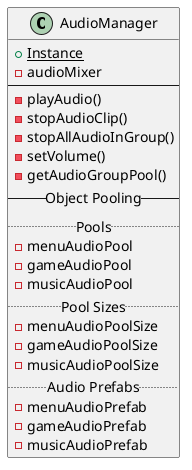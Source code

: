 @startuml AudioManager
class AudioManager {
    {static} +Instance
    -audioMixer
    ---
    -playAudio()
    -stopAudioClip()
    -stopAllAudioInGroup()
    -setVolume()
    -getAudioGroupPool()
    --Object Pooling--
    ..Pools..
    -menuAudioPool
    -gameAudioPool
    -musicAudioPool
    ..Pool Sizes..
    -menuAudioPoolSize
    -gameAudioPoolSize
    -musicAudioPoolSize
    ..Audio Prefabs..
    -menuAudioPrefab
    -gameAudioPrefab
    -musicAudioPrefab
}
@enduml